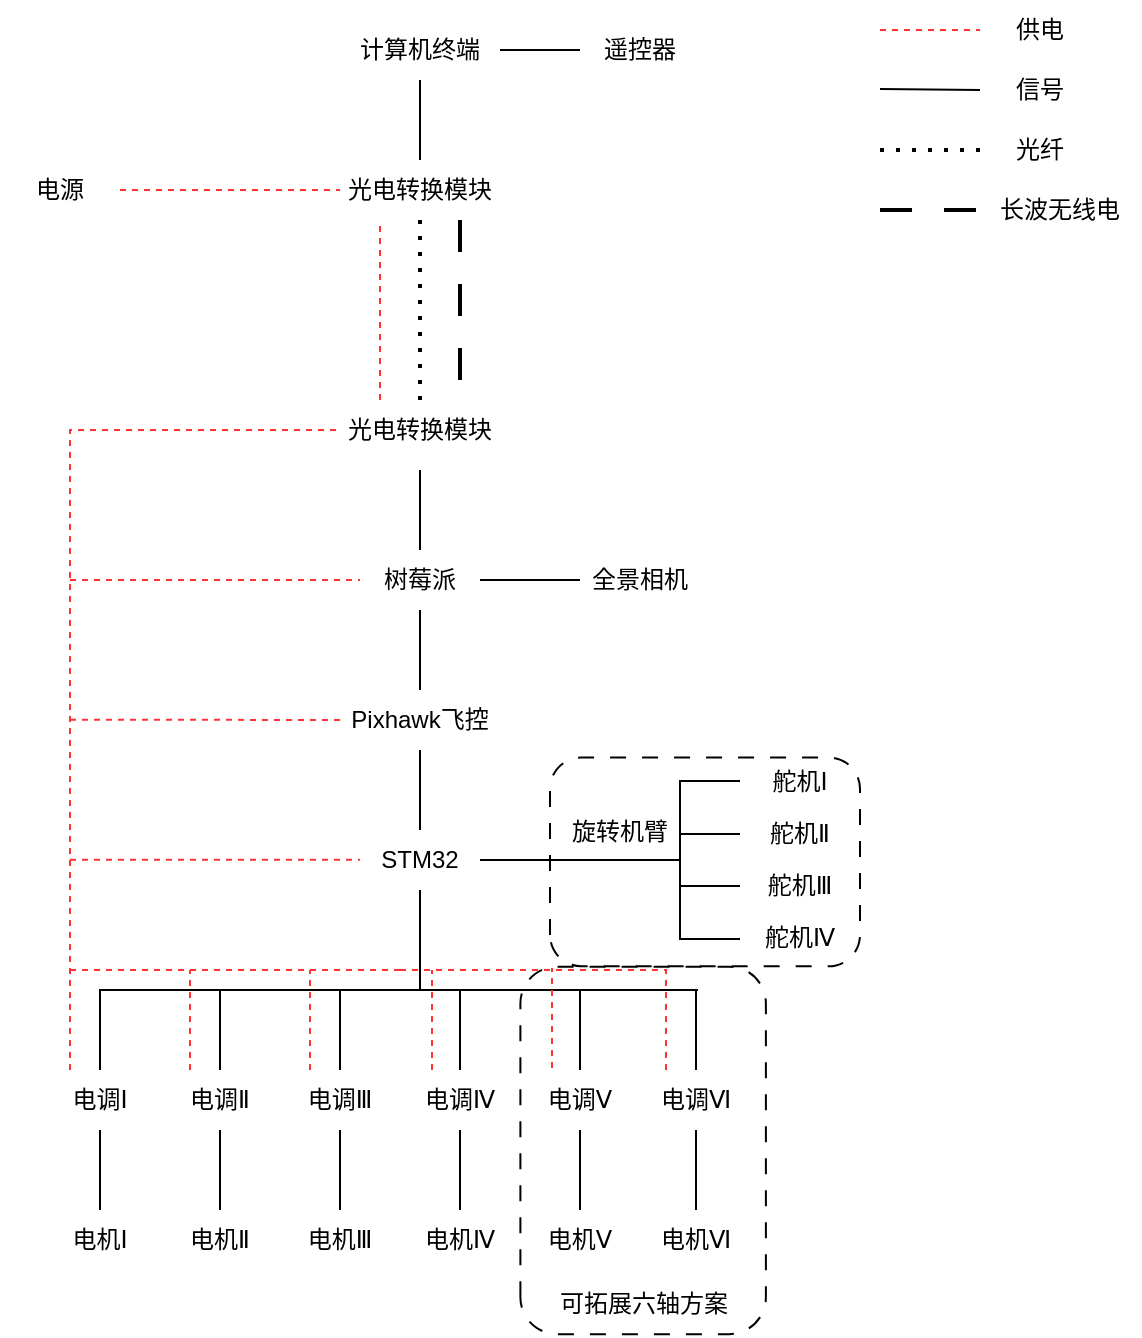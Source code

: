 <mxfile version="26.0.16">
  <diagram name="第 1 页" id="Aah7uJDy7NBjEhp5nTVD">
    <mxGraphModel dx="799" dy="627" grid="1" gridSize="10" guides="1" tooltips="1" connect="1" arrows="1" fold="1" page="1" pageScale="1" pageWidth="827" pageHeight="1169" math="0" shadow="0">
      <root>
        <mxCell id="0" />
        <mxCell id="1" parent="0" />
        <mxCell id="K57l1rUAIXMRsbtSoU4z-12" value="计算机终端" style="text;html=1;align=center;verticalAlign=middle;whiteSpace=wrap;rounded=0;" parent="1" vertex="1">
          <mxGeometry x="360" y="130" width="80" height="30" as="geometry" />
        </mxCell>
        <mxCell id="K57l1rUAIXMRsbtSoU4z-13" value="遥控器" style="text;html=1;align=center;verticalAlign=middle;whiteSpace=wrap;rounded=0;" parent="1" vertex="1">
          <mxGeometry x="480" y="130" width="60" height="30" as="geometry" />
        </mxCell>
        <mxCell id="K57l1rUAIXMRsbtSoU4z-15" value="树莓派" style="text;html=1;align=center;verticalAlign=middle;whiteSpace=wrap;rounded=0;" parent="1" vertex="1">
          <mxGeometry x="370" y="395" width="60" height="30" as="geometry" />
        </mxCell>
        <mxCell id="K57l1rUAIXMRsbtSoU4z-16" value="全景相机" style="text;html=1;align=center;verticalAlign=middle;whiteSpace=wrap;rounded=0;" parent="1" vertex="1">
          <mxGeometry x="480" y="395" width="60" height="30" as="geometry" />
        </mxCell>
        <mxCell id="K57l1rUAIXMRsbtSoU4z-17" value="Pixhawk飞控" style="text;html=1;align=center;verticalAlign=middle;whiteSpace=wrap;rounded=0;" parent="1" vertex="1">
          <mxGeometry x="360" y="465" width="80" height="30" as="geometry" />
        </mxCell>
        <mxCell id="K57l1rUAIXMRsbtSoU4z-18" value="STM32" style="text;html=1;align=center;verticalAlign=middle;whiteSpace=wrap;rounded=0;" parent="1" vertex="1">
          <mxGeometry x="370" y="535" width="60" height="30" as="geometry" />
        </mxCell>
        <mxCell id="K57l1rUAIXMRsbtSoU4z-19" value="电调Ⅰ" style="text;html=1;align=center;verticalAlign=middle;whiteSpace=wrap;rounded=0;" parent="1" vertex="1">
          <mxGeometry x="210" y="655" width="60" height="30" as="geometry" />
        </mxCell>
        <mxCell id="K57l1rUAIXMRsbtSoU4z-20" value="电机Ⅰ" style="text;html=1;align=center;verticalAlign=middle;whiteSpace=wrap;rounded=0;" parent="1" vertex="1">
          <mxGeometry x="210" y="725" width="60" height="30" as="geometry" />
        </mxCell>
        <mxCell id="K57l1rUAIXMRsbtSoU4z-21" value="电调Ⅱ" style="text;html=1;align=center;verticalAlign=middle;whiteSpace=wrap;rounded=0;" parent="1" vertex="1">
          <mxGeometry x="270" y="655" width="60" height="30" as="geometry" />
        </mxCell>
        <mxCell id="K57l1rUAIXMRsbtSoU4z-22" value="电机Ⅱ" style="text;html=1;align=center;verticalAlign=middle;whiteSpace=wrap;rounded=0;" parent="1" vertex="1">
          <mxGeometry x="270" y="725" width="60" height="30" as="geometry" />
        </mxCell>
        <mxCell id="K57l1rUAIXMRsbtSoU4z-23" value="电调Ⅲ" style="text;html=1;align=center;verticalAlign=middle;whiteSpace=wrap;rounded=0;" parent="1" vertex="1">
          <mxGeometry x="330" y="655" width="60" height="30" as="geometry" />
        </mxCell>
        <mxCell id="K57l1rUAIXMRsbtSoU4z-24" value="电机Ⅲ" style="text;html=1;align=center;verticalAlign=middle;whiteSpace=wrap;rounded=0;" parent="1" vertex="1">
          <mxGeometry x="330" y="725" width="60" height="30" as="geometry" />
        </mxCell>
        <mxCell id="K57l1rUAIXMRsbtSoU4z-25" value="电调Ⅳ" style="text;html=1;align=center;verticalAlign=middle;whiteSpace=wrap;rounded=0;" parent="1" vertex="1">
          <mxGeometry x="390" y="655" width="60" height="30" as="geometry" />
        </mxCell>
        <mxCell id="K57l1rUAIXMRsbtSoU4z-26" value="电机Ⅳ" style="text;html=1;align=center;verticalAlign=middle;whiteSpace=wrap;rounded=0;" parent="1" vertex="1">
          <mxGeometry x="390" y="725" width="60" height="30" as="geometry" />
        </mxCell>
        <mxCell id="K57l1rUAIXMRsbtSoU4z-27" value="电调Ⅴ" style="text;html=1;align=center;verticalAlign=middle;whiteSpace=wrap;rounded=0;" parent="1" vertex="1">
          <mxGeometry x="450" y="655" width="60" height="30" as="geometry" />
        </mxCell>
        <mxCell id="K57l1rUAIXMRsbtSoU4z-28" value="电机Ⅴ" style="text;html=1;align=center;verticalAlign=middle;whiteSpace=wrap;rounded=0;" parent="1" vertex="1">
          <mxGeometry x="450" y="725" width="60" height="30" as="geometry" />
        </mxCell>
        <mxCell id="K57l1rUAIXMRsbtSoU4z-29" value="电调Ⅵ" style="text;html=1;align=center;verticalAlign=middle;whiteSpace=wrap;rounded=0;" parent="1" vertex="1">
          <mxGeometry x="508" y="655" width="60" height="30" as="geometry" />
        </mxCell>
        <mxCell id="K57l1rUAIXMRsbtSoU4z-30" value="电机Ⅵ" style="text;html=1;align=center;verticalAlign=middle;whiteSpace=wrap;rounded=0;" parent="1" vertex="1">
          <mxGeometry x="508" y="725" width="60" height="30" as="geometry" />
        </mxCell>
        <mxCell id="K57l1rUAIXMRsbtSoU4z-31" value="舵机Ⅰ" style="text;html=1;align=center;verticalAlign=middle;whiteSpace=wrap;rounded=0;direction=east;" parent="1" vertex="1">
          <mxGeometry x="560" y="495.5" width="60" height="30" as="geometry" />
        </mxCell>
        <mxCell id="K57l1rUAIXMRsbtSoU4z-32" value="舵机Ⅱ" style="text;html=1;align=center;verticalAlign=middle;whiteSpace=wrap;rounded=0;direction=east;" parent="1" vertex="1">
          <mxGeometry x="560" y="522" width="60" height="30" as="geometry" />
        </mxCell>
        <mxCell id="K57l1rUAIXMRsbtSoU4z-34" value="舵机Ⅲ" style="text;html=1;align=center;verticalAlign=middle;whiteSpace=wrap;rounded=0;direction=east;" parent="1" vertex="1">
          <mxGeometry x="560" y="548" width="60" height="30" as="geometry" />
        </mxCell>
        <mxCell id="K57l1rUAIXMRsbtSoU4z-35" value="舵机Ⅳ" style="text;html=1;align=center;verticalAlign=middle;whiteSpace=wrap;rounded=0;direction=east;" parent="1" vertex="1">
          <mxGeometry x="560" y="574" width="60" height="30" as="geometry" />
        </mxCell>
        <mxCell id="K57l1rUAIXMRsbtSoU4z-43" value="" style="endArrow=none;html=1;rounded=0;entryX=0.5;entryY=1;entryDx=0;entryDy=0;exitX=0.5;exitY=0;exitDx=0;exitDy=0;" parent="1" source="K57l1rUAIXMRsbtSoU4z-20" target="K57l1rUAIXMRsbtSoU4z-19" edge="1">
          <mxGeometry width="50" height="50" relative="1" as="geometry">
            <mxPoint x="218" y="835" as="sourcePoint" />
            <mxPoint x="268" y="785" as="targetPoint" />
          </mxGeometry>
        </mxCell>
        <mxCell id="K57l1rUAIXMRsbtSoU4z-44" value="" style="endArrow=none;html=1;rounded=0;entryX=0.5;entryY=1;entryDx=0;entryDy=0;exitX=0.5;exitY=0;exitDx=0;exitDy=0;" parent="1" source="K57l1rUAIXMRsbtSoU4z-22" target="K57l1rUAIXMRsbtSoU4z-21" edge="1">
          <mxGeometry width="50" height="50" relative="1" as="geometry">
            <mxPoint x="268" y="825" as="sourcePoint" />
            <mxPoint x="318" y="775" as="targetPoint" />
          </mxGeometry>
        </mxCell>
        <mxCell id="K57l1rUAIXMRsbtSoU4z-45" value="" style="endArrow=none;html=1;rounded=0;entryX=0.5;entryY=1;entryDx=0;entryDy=0;exitX=0.5;exitY=0;exitDx=0;exitDy=0;" parent="1" source="K57l1rUAIXMRsbtSoU4z-24" target="K57l1rUAIXMRsbtSoU4z-23" edge="1">
          <mxGeometry width="50" height="50" relative="1" as="geometry">
            <mxPoint x="328" y="815" as="sourcePoint" />
            <mxPoint x="378" y="765" as="targetPoint" />
          </mxGeometry>
        </mxCell>
        <mxCell id="K57l1rUAIXMRsbtSoU4z-46" value="" style="endArrow=none;html=1;rounded=0;entryX=0.5;entryY=1;entryDx=0;entryDy=0;exitX=0.5;exitY=0;exitDx=0;exitDy=0;" parent="1" source="K57l1rUAIXMRsbtSoU4z-26" target="K57l1rUAIXMRsbtSoU4z-25" edge="1">
          <mxGeometry width="50" height="50" relative="1" as="geometry">
            <mxPoint x="398" y="825" as="sourcePoint" />
            <mxPoint x="448" y="775" as="targetPoint" />
          </mxGeometry>
        </mxCell>
        <mxCell id="K57l1rUAIXMRsbtSoU4z-47" value="" style="endArrow=none;html=1;rounded=0;entryX=0.5;entryY=1;entryDx=0;entryDy=0;exitX=0.5;exitY=0;exitDx=0;exitDy=0;" parent="1" source="K57l1rUAIXMRsbtSoU4z-28" target="K57l1rUAIXMRsbtSoU4z-27" edge="1">
          <mxGeometry width="50" height="50" relative="1" as="geometry">
            <mxPoint x="448" y="835" as="sourcePoint" />
            <mxPoint x="498" y="785" as="targetPoint" />
          </mxGeometry>
        </mxCell>
        <mxCell id="K57l1rUAIXMRsbtSoU4z-48" value="" style="endArrow=none;html=1;rounded=0;entryX=0.5;entryY=1;entryDx=0;entryDy=0;exitX=0.5;exitY=0;exitDx=0;exitDy=0;" parent="1" source="K57l1rUAIXMRsbtSoU4z-30" target="K57l1rUAIXMRsbtSoU4z-29" edge="1">
          <mxGeometry width="50" height="50" relative="1" as="geometry">
            <mxPoint x="538" y="825" as="sourcePoint" />
            <mxPoint x="588" y="775" as="targetPoint" />
          </mxGeometry>
        </mxCell>
        <mxCell id="K57l1rUAIXMRsbtSoU4z-50" value="" style="endArrow=none;html=1;rounded=0;entryX=0.5;entryY=1;entryDx=0;entryDy=0;exitX=0.5;exitY=0;exitDx=0;exitDy=0;" parent="1" edge="1">
          <mxGeometry width="50" height="50" relative="1" as="geometry">
            <mxPoint x="240" y="655" as="sourcePoint" />
            <mxPoint x="400" y="565" as="targetPoint" />
            <Array as="points">
              <mxPoint x="240" y="615" />
              <mxPoint x="400" y="615" />
            </Array>
          </mxGeometry>
        </mxCell>
        <mxCell id="K57l1rUAIXMRsbtSoU4z-52" value="" style="endArrow=none;html=1;rounded=0;exitX=0;exitY=0.5;exitDx=0;exitDy=0;" parent="1" source="K57l1rUAIXMRsbtSoU4z-34" edge="1">
          <mxGeometry width="50" height="50" relative="1" as="geometry">
            <mxPoint x="280" y="500.5" as="sourcePoint" />
            <mxPoint x="530" y="563" as="targetPoint" />
          </mxGeometry>
        </mxCell>
        <mxCell id="K57l1rUAIXMRsbtSoU4z-54" value="" style="endArrow=none;html=1;rounded=0;exitX=0;exitY=0.5;exitDx=0;exitDy=0;" parent="1" source="K57l1rUAIXMRsbtSoU4z-32" edge="1">
          <mxGeometry width="50" height="50" relative="1" as="geometry">
            <mxPoint x="280" y="500.5" as="sourcePoint" />
            <mxPoint x="530" y="537" as="targetPoint" />
          </mxGeometry>
        </mxCell>
        <mxCell id="K57l1rUAIXMRsbtSoU4z-55" value="" style="endArrow=none;html=1;rounded=0;exitX=0;exitY=0.5;exitDx=0;exitDy=0;" parent="1" edge="1">
          <mxGeometry width="50" height="50" relative="1" as="geometry">
            <mxPoint x="560" y="510.5" as="sourcePoint" />
            <mxPoint x="530" y="510.5" as="targetPoint" />
          </mxGeometry>
        </mxCell>
        <mxCell id="K57l1rUAIXMRsbtSoU4z-56" value="" style="endArrow=none;html=1;rounded=0;exitX=0.5;exitY=0;exitDx=0;exitDy=0;" parent="1" source="K57l1rUAIXMRsbtSoU4z-29" edge="1">
          <mxGeometry width="50" height="50" relative="1" as="geometry">
            <mxPoint x="558" y="565" as="sourcePoint" />
            <mxPoint x="538" y="615" as="targetPoint" />
          </mxGeometry>
        </mxCell>
        <mxCell id="K57l1rUAIXMRsbtSoU4z-57" value="" style="endArrow=none;html=1;rounded=0;exitX=0.5;exitY=0;exitDx=0;exitDy=0;" parent="1" source="K57l1rUAIXMRsbtSoU4z-27" edge="1">
          <mxGeometry width="50" height="50" relative="1" as="geometry">
            <mxPoint x="480" y="650.0" as="sourcePoint" />
            <mxPoint x="480" y="615" as="targetPoint" />
          </mxGeometry>
        </mxCell>
        <mxCell id="K57l1rUAIXMRsbtSoU4z-58" value="" style="endArrow=none;html=1;rounded=0;exitX=0.5;exitY=0;exitDx=0;exitDy=0;" parent="1" source="K57l1rUAIXMRsbtSoU4z-25" edge="1">
          <mxGeometry width="50" height="50" relative="1" as="geometry">
            <mxPoint x="498" y="535" as="sourcePoint" />
            <mxPoint x="420" y="615" as="targetPoint" />
          </mxGeometry>
        </mxCell>
        <mxCell id="K57l1rUAIXMRsbtSoU4z-59" value="" style="endArrow=none;html=1;rounded=0;exitX=0.5;exitY=0;exitDx=0;exitDy=0;" parent="1" source="K57l1rUAIXMRsbtSoU4z-23" edge="1">
          <mxGeometry width="50" height="50" relative="1" as="geometry">
            <mxPoint x="360" y="650" as="sourcePoint" />
            <mxPoint x="360" y="615" as="targetPoint" />
          </mxGeometry>
        </mxCell>
        <mxCell id="K57l1rUAIXMRsbtSoU4z-60" value="" style="endArrow=none;html=1;rounded=0;exitX=0.5;exitY=0;exitDx=0;exitDy=0;" parent="1" source="K57l1rUAIXMRsbtSoU4z-21" edge="1">
          <mxGeometry width="50" height="50" relative="1" as="geometry">
            <mxPoint x="498" y="535" as="sourcePoint" />
            <mxPoint x="300" y="615" as="targetPoint" />
          </mxGeometry>
        </mxCell>
        <mxCell id="K57l1rUAIXMRsbtSoU4z-61" value="" style="endArrow=none;html=1;rounded=0;entryX=0.5;entryY=1;entryDx=0;entryDy=0;exitX=0.5;exitY=0;exitDx=0;exitDy=0;" parent="1" source="K57l1rUAIXMRsbtSoU4z-18" target="K57l1rUAIXMRsbtSoU4z-17" edge="1">
          <mxGeometry width="50" height="50" relative="1" as="geometry">
            <mxPoint x="390" y="535" as="sourcePoint" />
            <mxPoint x="440" y="485" as="targetPoint" />
          </mxGeometry>
        </mxCell>
        <mxCell id="K57l1rUAIXMRsbtSoU4z-62" value="" style="endArrow=none;html=1;rounded=0;entryX=0.5;entryY=1;entryDx=0;entryDy=0;exitX=0.5;exitY=0;exitDx=0;exitDy=0;" parent="1" source="K57l1rUAIXMRsbtSoU4z-17" target="K57l1rUAIXMRsbtSoU4z-15" edge="1">
          <mxGeometry width="50" height="50" relative="1" as="geometry">
            <mxPoint x="560" y="525" as="sourcePoint" />
            <mxPoint x="610" y="475" as="targetPoint" />
          </mxGeometry>
        </mxCell>
        <mxCell id="K57l1rUAIXMRsbtSoU4z-63" value="" style="endArrow=none;html=1;rounded=0;entryX=0.5;entryY=1;entryDx=0;entryDy=0;exitX=0.5;exitY=0;exitDx=0;exitDy=0;" parent="1" source="K57l1rUAIXMRsbtSoU4z-15" edge="1">
          <mxGeometry width="50" height="50" relative="1" as="geometry">
            <mxPoint x="225" y="385" as="sourcePoint" />
            <mxPoint x="400" y="355" as="targetPoint" />
          </mxGeometry>
        </mxCell>
        <mxCell id="K57l1rUAIXMRsbtSoU4z-65" value="" style="endArrow=none;html=1;rounded=0;exitX=1;exitY=0.5;exitDx=0;exitDy=0;entryX=0;entryY=0.5;entryDx=0;entryDy=0;" parent="1" source="K57l1rUAIXMRsbtSoU4z-12" target="K57l1rUAIXMRsbtSoU4z-13" edge="1">
          <mxGeometry width="50" height="50" relative="1" as="geometry">
            <mxPoint x="645" y="210" as="sourcePoint" />
            <mxPoint x="695" y="160" as="targetPoint" />
          </mxGeometry>
        </mxCell>
        <mxCell id="K57l1rUAIXMRsbtSoU4z-66" value="" style="endArrow=none;html=1;rounded=0;entryX=0;entryY=0.5;entryDx=0;entryDy=0;exitX=1;exitY=0.5;exitDx=0;exitDy=0;" parent="1" source="K57l1rUAIXMRsbtSoU4z-15" target="K57l1rUAIXMRsbtSoU4z-16" edge="1">
          <mxGeometry width="50" height="50" relative="1" as="geometry">
            <mxPoint x="390" y="535" as="sourcePoint" />
            <mxPoint x="450" y="465" as="targetPoint" />
          </mxGeometry>
        </mxCell>
        <mxCell id="K57l1rUAIXMRsbtSoU4z-68" value="" style="endArrow=none;dashed=1;html=1;rounded=0;exitX=0.25;exitY=0;exitDx=0;exitDy=0;strokeColor=#FF3333;entryX=0;entryY=0.5;entryDx=0;entryDy=0;" parent="1" source="K57l1rUAIXMRsbtSoU4z-19" target="qGf4XF-w7ADYlS55NQo9-3" edge="1">
          <mxGeometry width="50" height="50" relative="1" as="geometry">
            <mxPoint x="165" y="565" as="sourcePoint" />
            <mxPoint x="340" y="335" as="targetPoint" />
            <Array as="points">
              <mxPoint x="225" y="335" />
            </Array>
          </mxGeometry>
        </mxCell>
        <mxCell id="K57l1rUAIXMRsbtSoU4z-72" value="" style="endArrow=none;dashed=1;html=1;rounded=0;strokeColor=#FF3333;" parent="1" edge="1">
          <mxGeometry width="50" height="50" relative="1" as="geometry">
            <mxPoint x="390" y="605" as="sourcePoint" />
            <mxPoint x="225" y="605" as="targetPoint" />
            <Array as="points">
              <mxPoint x="380" y="605" />
            </Array>
          </mxGeometry>
        </mxCell>
        <mxCell id="K57l1rUAIXMRsbtSoU4z-73" value="" style="endArrow=none;dashed=1;html=1;rounded=0;strokeColor=#FF3333;exitX=0.25;exitY=0;exitDx=0;exitDy=0;" parent="1" source="K57l1rUAIXMRsbtSoU4z-29" edge="1">
          <mxGeometry width="50" height="50" relative="1" as="geometry">
            <mxPoint x="530" y="656" as="sourcePoint" />
            <mxPoint x="390" y="605" as="targetPoint" />
            <Array as="points">
              <mxPoint x="523" y="630" />
              <mxPoint x="523" y="605" />
            </Array>
          </mxGeometry>
        </mxCell>
        <mxCell id="K57l1rUAIXMRsbtSoU4z-76" value="" style="endArrow=none;dashed=1;html=1;rounded=0;entryX=0;entryY=0.5;entryDx=0;entryDy=0;strokeColor=#FF3333;" parent="1" target="K57l1rUAIXMRsbtSoU4z-15" edge="1">
          <mxGeometry width="50" height="50" relative="1" as="geometry">
            <mxPoint x="225" y="410" as="sourcePoint" />
            <mxPoint x="365" y="410" as="targetPoint" />
          </mxGeometry>
        </mxCell>
        <mxCell id="K57l1rUAIXMRsbtSoU4z-80" value="" style="endArrow=none;dashed=1;html=1;rounded=0;entryX=0;entryY=0.5;entryDx=0;entryDy=0;strokeColor=#FF3333;" parent="1" target="K57l1rUAIXMRsbtSoU4z-84" edge="1">
          <mxGeometry width="50" height="50" relative="1" as="geometry">
            <mxPoint x="630" y="135" as="sourcePoint" />
            <mxPoint x="680" y="134.5" as="targetPoint" />
          </mxGeometry>
        </mxCell>
        <mxCell id="K57l1rUAIXMRsbtSoU4z-81" value="" style="endArrow=none;html=1;rounded=0;entryX=0;entryY=0.5;entryDx=0;entryDy=0;" parent="1" target="K57l1rUAIXMRsbtSoU4z-82" edge="1">
          <mxGeometry width="50" height="50" relative="1" as="geometry">
            <mxPoint x="630" y="164.5" as="sourcePoint" />
            <mxPoint x="690" y="164.5" as="targetPoint" />
          </mxGeometry>
        </mxCell>
        <mxCell id="K57l1rUAIXMRsbtSoU4z-82" value="信号" style="text;html=1;align=center;verticalAlign=middle;whiteSpace=wrap;rounded=0;" parent="1" vertex="1">
          <mxGeometry x="680" y="150" width="60" height="30" as="geometry" />
        </mxCell>
        <mxCell id="K57l1rUAIXMRsbtSoU4z-84" value="供电" style="text;html=1;align=center;verticalAlign=middle;whiteSpace=wrap;rounded=0;" parent="1" vertex="1">
          <mxGeometry x="680" y="120" width="60" height="30" as="geometry" />
        </mxCell>
        <mxCell id="qGf4XF-w7ADYlS55NQo9-1" value="" style="endArrow=none;html=1;rounded=0;entryX=0.5;entryY=1;entryDx=0;entryDy=0;exitX=0.5;exitY=0;exitDx=0;exitDy=0;" parent="1" source="qGf4XF-w7ADYlS55NQo9-2" target="K57l1rUAIXMRsbtSoU4z-12" edge="1">
          <mxGeometry width="50" height="50" relative="1" as="geometry">
            <mxPoint x="660" y="320" as="sourcePoint" />
            <mxPoint x="580" y="240" as="targetPoint" />
          </mxGeometry>
        </mxCell>
        <mxCell id="qGf4XF-w7ADYlS55NQo9-2" value="光电转换模块" style="text;html=1;align=center;verticalAlign=middle;whiteSpace=wrap;rounded=0;" parent="1" vertex="1">
          <mxGeometry x="360" y="200" width="80" height="30" as="geometry" />
        </mxCell>
        <mxCell id="qGf4XF-w7ADYlS55NQo9-3" value="光电转换模块" style="text;html=1;align=center;verticalAlign=middle;whiteSpace=wrap;rounded=0;" parent="1" vertex="1">
          <mxGeometry x="360" y="320" width="80" height="30" as="geometry" />
        </mxCell>
        <mxCell id="qGf4XF-w7ADYlS55NQo9-6" value="" style="endArrow=none;dashed=1;html=1;dashPattern=1 3;strokeWidth=2;rounded=0;exitX=0.5;exitY=0;exitDx=0;exitDy=0;entryX=0.5;entryY=1;entryDx=0;entryDy=0;" parent="1" source="qGf4XF-w7ADYlS55NQo9-3" target="qGf4XF-w7ADYlS55NQo9-2" edge="1">
          <mxGeometry width="50" height="50" relative="1" as="geometry">
            <mxPoint x="485" y="320" as="sourcePoint" />
            <mxPoint x="535" y="270" as="targetPoint" />
          </mxGeometry>
        </mxCell>
        <mxCell id="qGf4XF-w7ADYlS55NQo9-8" value="" style="endArrow=none;dashed=1;html=1;dashPattern=1 3;strokeWidth=2;rounded=0;entryX=0;entryY=0.5;entryDx=0;entryDy=0;" parent="1" target="qGf4XF-w7ADYlS55NQo9-9" edge="1">
          <mxGeometry width="50" height="50" relative="1" as="geometry">
            <mxPoint x="630" y="195" as="sourcePoint" />
            <mxPoint x="650" y="210" as="targetPoint" />
          </mxGeometry>
        </mxCell>
        <mxCell id="qGf4XF-w7ADYlS55NQo9-9" value="光纤" style="text;html=1;align=center;verticalAlign=middle;whiteSpace=wrap;rounded=0;" parent="1" vertex="1">
          <mxGeometry x="680" y="180" width="60" height="30" as="geometry" />
        </mxCell>
        <mxCell id="qGf4XF-w7ADYlS55NQo9-10" value="" style="endArrow=none;dashed=1;html=1;rounded=0;exitX=0.25;exitY=0;exitDx=0;exitDy=0;strokeColor=#FF3333;" parent="1" source="qGf4XF-w7ADYlS55NQo9-3" edge="1">
          <mxGeometry width="50" height="50" relative="1" as="geometry">
            <mxPoint x="500" y="330" as="sourcePoint" />
            <mxPoint x="380" y="230" as="targetPoint" />
          </mxGeometry>
        </mxCell>
        <mxCell id="qGf4XF-w7ADYlS55NQo9-11" value="电源" style="text;html=1;align=center;verticalAlign=middle;whiteSpace=wrap;rounded=0;" parent="1" vertex="1">
          <mxGeometry x="190" y="200" width="60" height="30" as="geometry" />
        </mxCell>
        <mxCell id="qGf4XF-w7ADYlS55NQo9-12" value="" style="endArrow=none;dashed=1;html=1;rounded=0;entryX=0;entryY=0.5;entryDx=0;entryDy=0;exitX=1;exitY=0.5;exitDx=0;exitDy=0;strokeColor=#FF3333;" parent="1" source="qGf4XF-w7ADYlS55NQo9-11" target="qGf4XF-w7ADYlS55NQo9-2" edge="1">
          <mxGeometry width="50" height="50" relative="1" as="geometry">
            <mxPoint x="230" y="290" as="sourcePoint" />
            <mxPoint x="280" y="240" as="targetPoint" />
          </mxGeometry>
        </mxCell>
        <mxCell id="yC70z2PjgywdZNO4H_fo-3" value="旋转机臂" style="text;html=1;align=center;verticalAlign=middle;whiteSpace=wrap;rounded=0;" vertex="1" parent="1">
          <mxGeometry x="470" y="520.5" width="60" height="30" as="geometry" />
        </mxCell>
        <mxCell id="yC70z2PjgywdZNO4H_fo-4" value="" style="rounded=1;whiteSpace=wrap;html=1;fillColor=none;rotation=-90;dashed=1;dashPattern=8 8;" vertex="1" parent="1">
          <mxGeometry x="490.31" y="473.45" width="104.38" height="155" as="geometry" />
        </mxCell>
        <mxCell id="yC70z2PjgywdZNO4H_fo-5" value="" style="endArrow=none;html=1;rounded=0;" edge="1" parent="1">
          <mxGeometry width="50" height="50" relative="1" as="geometry">
            <mxPoint x="430" y="550" as="sourcePoint" />
            <mxPoint x="530" y="550" as="targetPoint" />
          </mxGeometry>
        </mxCell>
        <mxCell id="yC70z2PjgywdZNO4H_fo-6" value="" style="endArrow=none;html=1;rounded=0;entryX=0;entryY=0.5;entryDx=0;entryDy=0;" edge="1" parent="1">
          <mxGeometry width="50" height="50" relative="1" as="geometry">
            <mxPoint x="530" y="589.5" as="sourcePoint" />
            <mxPoint x="560" y="589.5" as="targetPoint" />
          </mxGeometry>
        </mxCell>
        <mxCell id="yC70z2PjgywdZNO4H_fo-7" value="" style="endArrow=none;html=1;rounded=0;" edge="1" parent="1">
          <mxGeometry width="50" height="50" relative="1" as="geometry">
            <mxPoint x="530" y="510" as="sourcePoint" />
            <mxPoint x="530" y="590" as="targetPoint" />
          </mxGeometry>
        </mxCell>
        <mxCell id="yC70z2PjgywdZNO4H_fo-11" value="" style="endArrow=none;html=1;rounded=0;" edge="1" parent="1">
          <mxGeometry width="50" height="50" relative="1" as="geometry">
            <mxPoint x="399" y="615" as="sourcePoint" />
            <mxPoint x="539" y="615" as="targetPoint" />
          </mxGeometry>
        </mxCell>
        <mxCell id="yC70z2PjgywdZNO4H_fo-12" value="" style="endArrow=none;dashed=1;html=1;rounded=0;strokeColor=#FF3333;exitX=0.25;exitY=0;exitDx=0;exitDy=0;" edge="1" parent="1" source="K57l1rUAIXMRsbtSoU4z-21">
          <mxGeometry width="50" height="50" relative="1" as="geometry">
            <mxPoint x="290" y="650.001" as="sourcePoint" />
            <mxPoint x="285" y="605" as="targetPoint" />
            <Array as="points">
              <mxPoint x="285" y="630" />
            </Array>
          </mxGeometry>
        </mxCell>
        <mxCell id="yC70z2PjgywdZNO4H_fo-13" value="" style="endArrow=none;dashed=1;html=1;rounded=0;strokeColor=#FF3333;exitX=0.25;exitY=0;exitDx=0;exitDy=0;" edge="1" parent="1">
          <mxGeometry width="50" height="50" relative="1" as="geometry">
            <mxPoint x="345" y="655" as="sourcePoint" />
            <mxPoint x="345" y="605" as="targetPoint" />
            <Array as="points">
              <mxPoint x="345" y="630" />
            </Array>
          </mxGeometry>
        </mxCell>
        <mxCell id="yC70z2PjgywdZNO4H_fo-14" value="" style="endArrow=none;dashed=1;html=1;rounded=0;strokeColor=#FF3333;exitX=0.25;exitY=0;exitDx=0;exitDy=0;" edge="1" parent="1">
          <mxGeometry width="50" height="50" relative="1" as="geometry">
            <mxPoint x="406" y="655" as="sourcePoint" />
            <mxPoint x="406" y="605" as="targetPoint" />
            <Array as="points">
              <mxPoint x="406" y="630" />
            </Array>
          </mxGeometry>
        </mxCell>
        <mxCell id="yC70z2PjgywdZNO4H_fo-15" value="" style="endArrow=none;dashed=1;html=1;rounded=0;strokeColor=#FF3333;exitX=0.25;exitY=0;exitDx=0;exitDy=0;" edge="1" parent="1">
          <mxGeometry width="50" height="50" relative="1" as="geometry">
            <mxPoint x="466" y="654" as="sourcePoint" />
            <mxPoint x="466" y="604" as="targetPoint" />
            <Array as="points">
              <mxPoint x="466" y="629" />
            </Array>
          </mxGeometry>
        </mxCell>
        <mxCell id="yC70z2PjgywdZNO4H_fo-16" value="" style="endArrow=none;dashed=1;html=1;rounded=0;strokeColor=#FF3333;" edge="1" parent="1">
          <mxGeometry width="50" height="50" relative="1" as="geometry">
            <mxPoint x="225" y="479.83" as="sourcePoint" />
            <mxPoint x="360" y="480" as="targetPoint" />
          </mxGeometry>
        </mxCell>
        <mxCell id="yC70z2PjgywdZNO4H_fo-17" value="" style="endArrow=none;dashed=1;html=1;rounded=0;entryX=0;entryY=0.5;entryDx=0;entryDy=0;strokeColor=#FF3333;" edge="1" parent="1">
          <mxGeometry width="50" height="50" relative="1" as="geometry">
            <mxPoint x="225" y="549.83" as="sourcePoint" />
            <mxPoint x="370" y="549.83" as="targetPoint" />
          </mxGeometry>
        </mxCell>
        <mxCell id="yC70z2PjgywdZNO4H_fo-18" value="" style="endArrow=none;dashed=1;html=1;dashPattern=8 8;strokeWidth=2;rounded=0;entryX=0;entryY=0.5;entryDx=0;entryDy=0;" edge="1" target="yC70z2PjgywdZNO4H_fo-19" parent="1">
          <mxGeometry width="50" height="50" relative="1" as="geometry">
            <mxPoint x="630" y="225" as="sourcePoint" />
            <mxPoint x="650" y="225" as="targetPoint" />
          </mxGeometry>
        </mxCell>
        <mxCell id="yC70z2PjgywdZNO4H_fo-19" value="长波无线电" style="text;html=1;align=center;verticalAlign=middle;whiteSpace=wrap;rounded=0;" vertex="1" parent="1">
          <mxGeometry x="680" y="210" width="80" height="30" as="geometry" />
        </mxCell>
        <mxCell id="yC70z2PjgywdZNO4H_fo-20" value="" style="endArrow=none;dashed=1;html=1;dashPattern=8 8;strokeWidth=2;rounded=0;entryX=0.75;entryY=0;entryDx=0;entryDy=0;exitX=0.75;exitY=1;exitDx=0;exitDy=0;" edge="1" parent="1" source="qGf4XF-w7ADYlS55NQo9-2" target="qGf4XF-w7ADYlS55NQo9-3">
          <mxGeometry width="50" height="50" relative="1" as="geometry">
            <mxPoint x="414" y="230" as="sourcePoint" />
            <mxPoint x="464" y="230" as="targetPoint" />
          </mxGeometry>
        </mxCell>
        <mxCell id="yC70z2PjgywdZNO4H_fo-21" value="" style="rounded=1;whiteSpace=wrap;html=1;fillColor=none;rotation=-90;dashed=1;dashPattern=8 8;" vertex="1" parent="1">
          <mxGeometry x="419.69" y="633.82" width="183.76" height="122.75" as="geometry" />
        </mxCell>
        <mxCell id="yC70z2PjgywdZNO4H_fo-22" value="可拓展六轴方案" style="text;html=1;align=center;verticalAlign=middle;whiteSpace=wrap;rounded=0;" vertex="1" parent="1">
          <mxGeometry x="466.57" y="756.57" width="90" height="30" as="geometry" />
        </mxCell>
      </root>
    </mxGraphModel>
  </diagram>
</mxfile>
